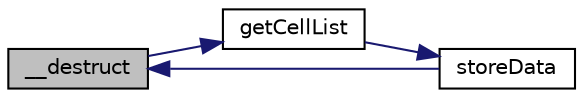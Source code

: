 digraph "__destruct"
{
  edge [fontname="Helvetica",fontsize="10",labelfontname="Helvetica",labelfontsize="10"];
  node [fontname="Helvetica",fontsize="10",shape=record];
  rankdir="LR";
  Node3 [label="__destruct",height=0.2,width=0.4,color="black", fillcolor="grey75", style="filled", fontcolor="black"];
  Node3 -> Node4 [color="midnightblue",fontsize="10",style="solid",fontname="Helvetica"];
  Node4 [label="getCellList",height=0.2,width=0.4,color="black", fillcolor="white", style="filled",URL="$class_p_h_p_excel___cached_object_storage___a_p_c.html#adebf78f21c01b7615cfdcaf2821120f5"];
  Node4 -> Node5 [color="midnightblue",fontsize="10",style="solid",fontname="Helvetica"];
  Node5 [label="storeData",height=0.2,width=0.4,color="black", fillcolor="white", style="filled",URL="$class_p_h_p_excel___cached_object_storage___a_p_c.html#ac259c2f1dc99ef6e4a7c8b9d39187e0f"];
  Node5 -> Node3 [color="midnightblue",fontsize="10",style="solid",fontname="Helvetica"];
}
